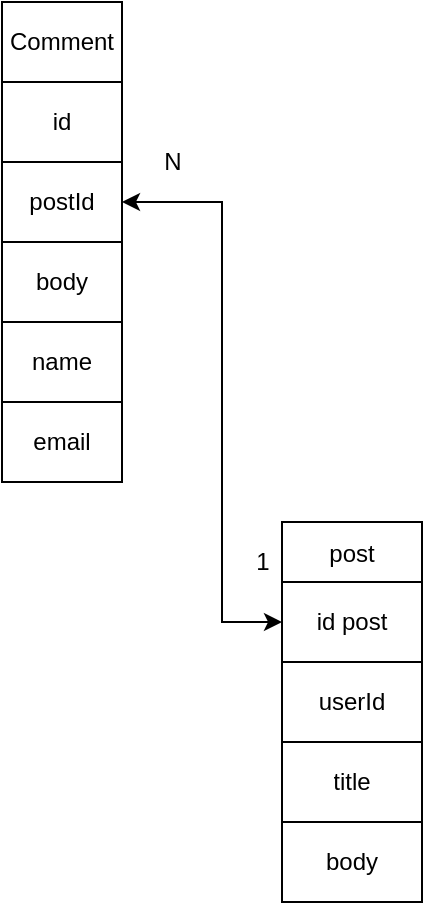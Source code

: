 <mxfile version="16.6.6" type="device"><diagram id="iXQFUdaWnsMXiZWsHLjG" name="Page-1"><mxGraphModel dx="420" dy="744" grid="1" gridSize="10" guides="1" tooltips="1" connect="1" arrows="1" fold="1" page="1" pageScale="1" pageWidth="827" pageHeight="1169" math="0" shadow="0"><root><mxCell id="0"/><mxCell id="1" parent="0"/><mxCell id="mSPvEpN5EO31OOmVOPNf-7" value="post" style="shape=table;startSize=30;container=1;collapsible=0;childLayout=tableLayout;" parent="1" vertex="1"><mxGeometry x="340" y="420" width="70" height="190" as="geometry"/></mxCell><mxCell id="mSPvEpN5EO31OOmVOPNf-8" value="" style="shape=tableRow;horizontal=0;startSize=0;swimlaneHead=0;swimlaneBody=0;top=0;left=0;bottom=0;right=0;collapsible=0;dropTarget=0;fillColor=none;points=[[0,0.5],[1,0.5]];portConstraint=eastwest;" parent="mSPvEpN5EO31OOmVOPNf-7" vertex="1"><mxGeometry y="30" width="70" height="40" as="geometry"/></mxCell><mxCell id="mSPvEpN5EO31OOmVOPNf-9" value="id post" style="shape=partialRectangle;html=1;whiteSpace=wrap;connectable=0;overflow=hidden;fillColor=none;top=0;left=0;bottom=0;right=0;pointerEvents=1;" parent="mSPvEpN5EO31OOmVOPNf-8" vertex="1"><mxGeometry width="70" height="40" as="geometry"><mxRectangle width="70" height="40" as="alternateBounds"/></mxGeometry></mxCell><mxCell id="WXPDZlkjLw4t-yyFOCBm-10" style="shape=tableRow;horizontal=0;startSize=0;swimlaneHead=0;swimlaneBody=0;top=0;left=0;bottom=0;right=0;collapsible=0;dropTarget=0;fillColor=none;points=[[0,0.5],[1,0.5]];portConstraint=eastwest;" vertex="1" parent="mSPvEpN5EO31OOmVOPNf-7"><mxGeometry y="70" width="70" height="40" as="geometry"/></mxCell><mxCell id="WXPDZlkjLw4t-yyFOCBm-11" value="userId" style="shape=partialRectangle;html=1;whiteSpace=wrap;connectable=0;overflow=hidden;fillColor=none;top=0;left=0;bottom=0;right=0;pointerEvents=1;" vertex="1" parent="WXPDZlkjLw4t-yyFOCBm-10"><mxGeometry width="70" height="40" as="geometry"><mxRectangle width="70" height="40" as="alternateBounds"/></mxGeometry></mxCell><mxCell id="mSPvEpN5EO31OOmVOPNf-10" value="" style="shape=tableRow;horizontal=0;startSize=0;swimlaneHead=0;swimlaneBody=0;top=0;left=0;bottom=0;right=0;collapsible=0;dropTarget=0;fillColor=none;points=[[0,0.5],[1,0.5]];portConstraint=eastwest;" parent="mSPvEpN5EO31OOmVOPNf-7" vertex="1"><mxGeometry y="110" width="70" height="40" as="geometry"/></mxCell><mxCell id="mSPvEpN5EO31OOmVOPNf-11" value="title" style="shape=partialRectangle;html=1;whiteSpace=wrap;connectable=0;overflow=hidden;fillColor=none;top=0;left=0;bottom=0;right=0;pointerEvents=1;" parent="mSPvEpN5EO31OOmVOPNf-10" vertex="1"><mxGeometry width="70" height="40" as="geometry"><mxRectangle width="70" height="40" as="alternateBounds"/></mxGeometry></mxCell><mxCell id="mSPvEpN5EO31OOmVOPNf-29" style="shape=tableRow;horizontal=0;startSize=0;swimlaneHead=0;swimlaneBody=0;top=0;left=0;bottom=0;right=0;collapsible=0;dropTarget=0;fillColor=none;points=[[0,0.5],[1,0.5]];portConstraint=eastwest;" parent="mSPvEpN5EO31OOmVOPNf-7" vertex="1"><mxGeometry y="150" width="70" height="40" as="geometry"/></mxCell><mxCell id="mSPvEpN5EO31OOmVOPNf-30" value="body" style="shape=partialRectangle;html=1;whiteSpace=wrap;connectable=0;overflow=hidden;fillColor=none;top=0;left=0;bottom=0;right=0;pointerEvents=1;" parent="mSPvEpN5EO31OOmVOPNf-29" vertex="1"><mxGeometry width="70" height="40" as="geometry"><mxRectangle width="70" height="40" as="alternateBounds"/></mxGeometry></mxCell><mxCell id="mSPvEpN5EO31OOmVOPNf-32" value="" style="shape=table;startSize=0;container=1;collapsible=0;childLayout=tableLayout;" parent="1" vertex="1"><mxGeometry x="200" y="160" width="60" height="240" as="geometry"/></mxCell><mxCell id="mSPvEpN5EO31OOmVOPNf-33" value="" style="shape=tableRow;horizontal=0;startSize=0;swimlaneHead=0;swimlaneBody=0;top=0;left=0;bottom=0;right=0;collapsible=0;dropTarget=0;fillColor=none;points=[[0,0.5],[1,0.5]];portConstraint=eastwest;" parent="mSPvEpN5EO31OOmVOPNf-32" vertex="1"><mxGeometry width="60" height="40" as="geometry"/></mxCell><mxCell id="mSPvEpN5EO31OOmVOPNf-34" value="Comment" style="shape=partialRectangle;html=1;whiteSpace=wrap;connectable=0;overflow=hidden;fillColor=none;top=0;left=0;bottom=0;right=0;pointerEvents=1;" parent="mSPvEpN5EO31OOmVOPNf-33" vertex="1"><mxGeometry width="60" height="40" as="geometry"><mxRectangle width="60" height="40" as="alternateBounds"/></mxGeometry></mxCell><mxCell id="mSPvEpN5EO31OOmVOPNf-35" value="" style="shape=tableRow;horizontal=0;startSize=0;swimlaneHead=0;swimlaneBody=0;top=0;left=0;bottom=0;right=0;collapsible=0;dropTarget=0;fillColor=none;points=[[0,0.5],[1,0.5]];portConstraint=eastwest;" parent="mSPvEpN5EO31OOmVOPNf-32" vertex="1"><mxGeometry y="40" width="60" height="40" as="geometry"/></mxCell><mxCell id="mSPvEpN5EO31OOmVOPNf-36" value="id" style="shape=partialRectangle;html=1;whiteSpace=wrap;connectable=0;overflow=hidden;fillColor=none;top=0;left=0;bottom=0;right=0;pointerEvents=1;" parent="mSPvEpN5EO31OOmVOPNf-35" vertex="1"><mxGeometry width="60" height="40" as="geometry"><mxRectangle width="60" height="40" as="alternateBounds"/></mxGeometry></mxCell><mxCell id="mSPvEpN5EO31OOmVOPNf-37" value="" style="shape=tableRow;horizontal=0;startSize=0;swimlaneHead=0;swimlaneBody=0;top=0;left=0;bottom=0;right=0;collapsible=0;dropTarget=0;fillColor=none;points=[[0,0.5],[1,0.5]];portConstraint=eastwest;" parent="mSPvEpN5EO31OOmVOPNf-32" vertex="1"><mxGeometry y="80" width="60" height="40" as="geometry"/></mxCell><mxCell id="mSPvEpN5EO31OOmVOPNf-38" value="postId" style="shape=partialRectangle;html=1;whiteSpace=wrap;connectable=0;overflow=hidden;fillColor=none;top=0;left=0;bottom=0;right=0;pointerEvents=1;" parent="mSPvEpN5EO31OOmVOPNf-37" vertex="1"><mxGeometry width="60" height="40" as="geometry"><mxRectangle width="60" height="40" as="alternateBounds"/></mxGeometry></mxCell><mxCell id="mSPvEpN5EO31OOmVOPNf-41" style="shape=tableRow;horizontal=0;startSize=0;swimlaneHead=0;swimlaneBody=0;top=0;left=0;bottom=0;right=0;collapsible=0;dropTarget=0;fillColor=none;points=[[0,0.5],[1,0.5]];portConstraint=eastwest;" parent="mSPvEpN5EO31OOmVOPNf-32" vertex="1"><mxGeometry y="120" width="60" height="40" as="geometry"/></mxCell><mxCell id="mSPvEpN5EO31OOmVOPNf-42" value="body" style="shape=partialRectangle;html=1;whiteSpace=wrap;connectable=0;overflow=hidden;fillColor=none;top=0;left=0;bottom=0;right=0;pointerEvents=1;" parent="mSPvEpN5EO31OOmVOPNf-41" vertex="1"><mxGeometry width="60" height="40" as="geometry"><mxRectangle width="60" height="40" as="alternateBounds"/></mxGeometry></mxCell><mxCell id="WXPDZlkjLw4t-yyFOCBm-12" style="shape=tableRow;horizontal=0;startSize=0;swimlaneHead=0;swimlaneBody=0;top=0;left=0;bottom=0;right=0;collapsible=0;dropTarget=0;fillColor=none;points=[[0,0.5],[1,0.5]];portConstraint=eastwest;" vertex="1" parent="mSPvEpN5EO31OOmVOPNf-32"><mxGeometry y="160" width="60" height="40" as="geometry"/></mxCell><mxCell id="WXPDZlkjLw4t-yyFOCBm-13" value="name" style="shape=partialRectangle;html=1;whiteSpace=wrap;connectable=0;overflow=hidden;fillColor=none;top=0;left=0;bottom=0;right=0;pointerEvents=1;" vertex="1" parent="WXPDZlkjLw4t-yyFOCBm-12"><mxGeometry width="60" height="40" as="geometry"><mxRectangle width="60" height="40" as="alternateBounds"/></mxGeometry></mxCell><mxCell id="WXPDZlkjLw4t-yyFOCBm-14" style="shape=tableRow;horizontal=0;startSize=0;swimlaneHead=0;swimlaneBody=0;top=0;left=0;bottom=0;right=0;collapsible=0;dropTarget=0;fillColor=none;points=[[0,0.5],[1,0.5]];portConstraint=eastwest;" vertex="1" parent="mSPvEpN5EO31OOmVOPNf-32"><mxGeometry y="200" width="60" height="40" as="geometry"/></mxCell><mxCell id="WXPDZlkjLw4t-yyFOCBm-15" value="email" style="shape=partialRectangle;html=1;whiteSpace=wrap;connectable=0;overflow=hidden;fillColor=none;top=0;left=0;bottom=0;right=0;pointerEvents=1;" vertex="1" parent="WXPDZlkjLw4t-yyFOCBm-14"><mxGeometry width="60" height="40" as="geometry"><mxRectangle width="60" height="40" as="alternateBounds"/></mxGeometry></mxCell><mxCell id="mSPvEpN5EO31OOmVOPNf-45" value="" style="endArrow=classic;startArrow=classic;html=1;rounded=0;exitX=0;exitY=0.5;exitDx=0;exitDy=0;entryX=1;entryY=0.5;entryDx=0;entryDy=0;" parent="1" source="mSPvEpN5EO31OOmVOPNf-8" target="mSPvEpN5EO31OOmVOPNf-37" edge="1"><mxGeometry width="50" height="50" relative="1" as="geometry"><mxPoint x="390" y="390" as="sourcePoint"/><mxPoint x="440" y="340" as="targetPoint"/><Array as="points"><mxPoint x="310" y="470"/><mxPoint x="310" y="260"/></Array></mxGeometry></mxCell><mxCell id="mSPvEpN5EO31OOmVOPNf-48" value="1" style="text;html=1;align=center;verticalAlign=middle;resizable=0;points=[];autosize=1;strokeColor=none;fillColor=none;" parent="1" vertex="1"><mxGeometry x="320" y="430" width="20" height="20" as="geometry"/></mxCell><mxCell id="mSPvEpN5EO31OOmVOPNf-49" value="N" style="text;html=1;align=center;verticalAlign=middle;resizable=0;points=[];autosize=1;strokeColor=none;fillColor=none;" parent="1" vertex="1"><mxGeometry x="275" y="230" width="20" height="20" as="geometry"/></mxCell></root></mxGraphModel></diagram></mxfile>